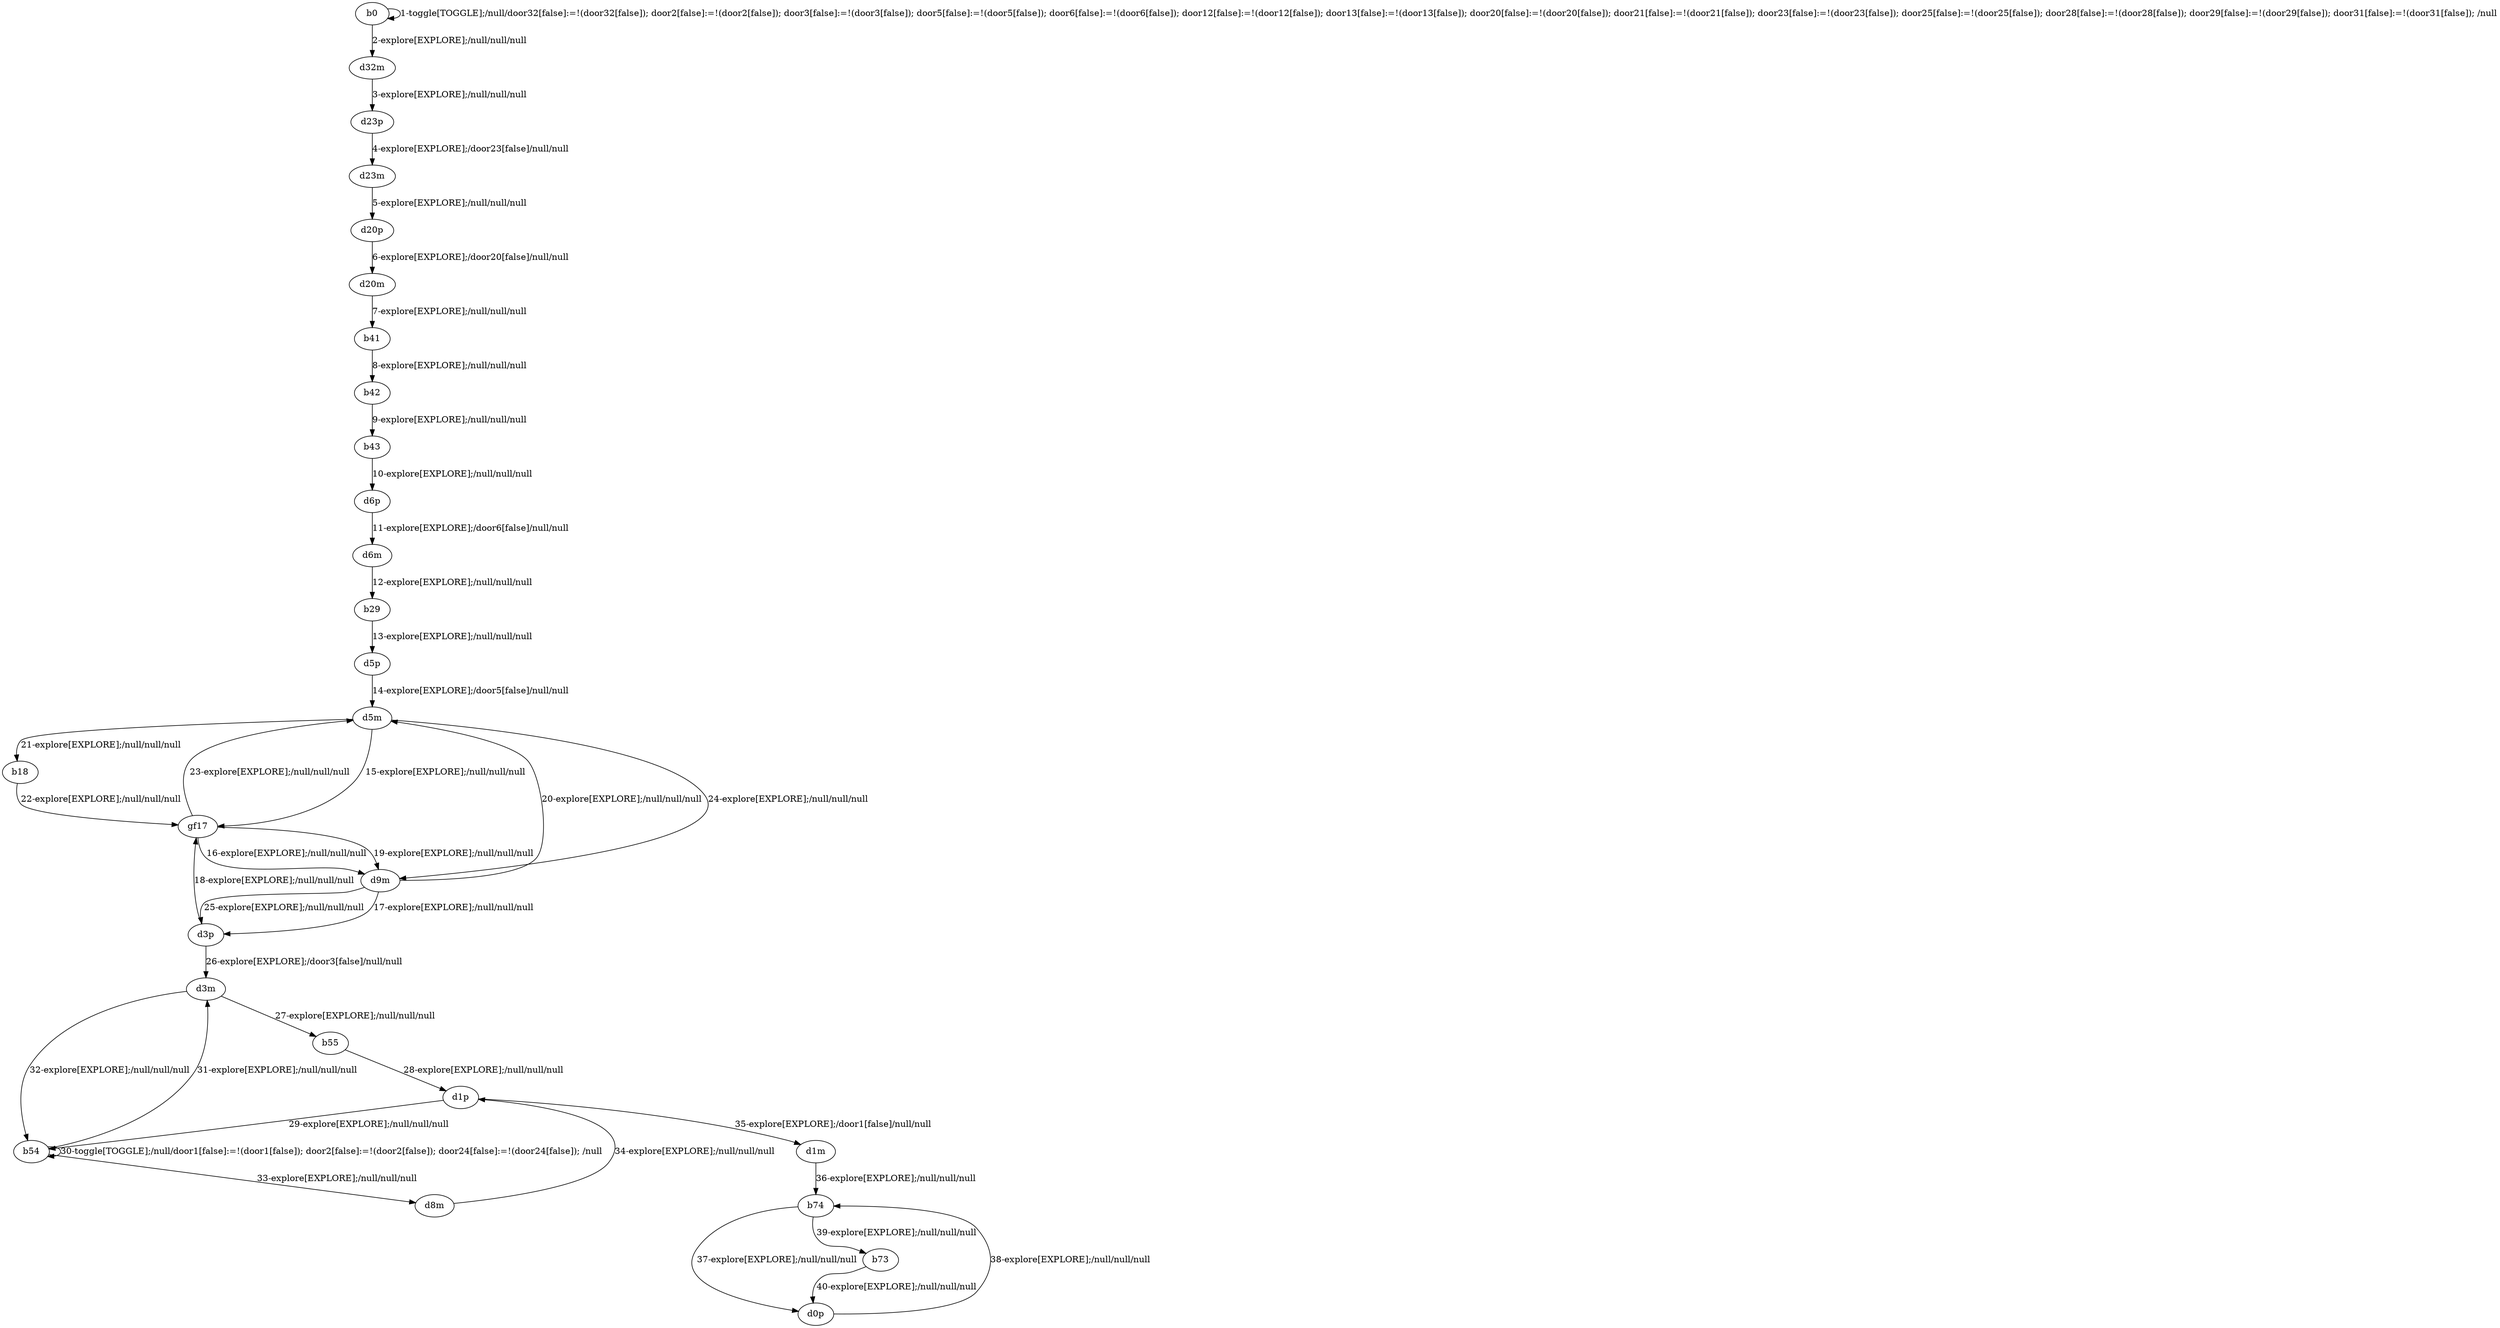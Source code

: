 # Total number of goals covered by this test: 1
# b74 --> b73

digraph g {
"b0" -> "b0" [label = "1-toggle[TOGGLE];/null/door32[false]:=!(door32[false]); door2[false]:=!(door2[false]); door3[false]:=!(door3[false]); door5[false]:=!(door5[false]); door6[false]:=!(door6[false]); door12[false]:=!(door12[false]); door13[false]:=!(door13[false]); door20[false]:=!(door20[false]); door21[false]:=!(door21[false]); door23[false]:=!(door23[false]); door25[false]:=!(door25[false]); door28[false]:=!(door28[false]); door29[false]:=!(door29[false]); door31[false]:=!(door31[false]); /null"];
"b0" -> "d32m" [label = "2-explore[EXPLORE];/null/null/null"];
"d32m" -> "d23p" [label = "3-explore[EXPLORE];/null/null/null"];
"d23p" -> "d23m" [label = "4-explore[EXPLORE];/door23[false]/null/null"];
"d23m" -> "d20p" [label = "5-explore[EXPLORE];/null/null/null"];
"d20p" -> "d20m" [label = "6-explore[EXPLORE];/door20[false]/null/null"];
"d20m" -> "b41" [label = "7-explore[EXPLORE];/null/null/null"];
"b41" -> "b42" [label = "8-explore[EXPLORE];/null/null/null"];
"b42" -> "b43" [label = "9-explore[EXPLORE];/null/null/null"];
"b43" -> "d6p" [label = "10-explore[EXPLORE];/null/null/null"];
"d6p" -> "d6m" [label = "11-explore[EXPLORE];/door6[false]/null/null"];
"d6m" -> "b29" [label = "12-explore[EXPLORE];/null/null/null"];
"b29" -> "d5p" [label = "13-explore[EXPLORE];/null/null/null"];
"d5p" -> "d5m" [label = "14-explore[EXPLORE];/door5[false]/null/null"];
"d5m" -> "gf17" [label = "15-explore[EXPLORE];/null/null/null"];
"gf17" -> "d9m" [label = "16-explore[EXPLORE];/null/null/null"];
"d9m" -> "d3p" [label = "17-explore[EXPLORE];/null/null/null"];
"d3p" -> "gf17" [label = "18-explore[EXPLORE];/null/null/null"];
"gf17" -> "d9m" [label = "19-explore[EXPLORE];/null/null/null"];
"d9m" -> "d5m" [label = "20-explore[EXPLORE];/null/null/null"];
"d5m" -> "b18" [label = "21-explore[EXPLORE];/null/null/null"];
"b18" -> "gf17" [label = "22-explore[EXPLORE];/null/null/null"];
"gf17" -> "d5m" [label = "23-explore[EXPLORE];/null/null/null"];
"d5m" -> "d9m" [label = "24-explore[EXPLORE];/null/null/null"];
"d9m" -> "d3p" [label = "25-explore[EXPLORE];/null/null/null"];
"d3p" -> "d3m" [label = "26-explore[EXPLORE];/door3[false]/null/null"];
"d3m" -> "b55" [label = "27-explore[EXPLORE];/null/null/null"];
"b55" -> "d1p" [label = "28-explore[EXPLORE];/null/null/null"];
"d1p" -> "b54" [label = "29-explore[EXPLORE];/null/null/null"];
"b54" -> "b54" [label = "30-toggle[TOGGLE];/null/door1[false]:=!(door1[false]); door2[false]:=!(door2[false]); door24[false]:=!(door24[false]); /null"];
"b54" -> "d3m" [label = "31-explore[EXPLORE];/null/null/null"];
"d3m" -> "b54" [label = "32-explore[EXPLORE];/null/null/null"];
"b54" -> "d8m" [label = "33-explore[EXPLORE];/null/null/null"];
"d8m" -> "d1p" [label = "34-explore[EXPLORE];/null/null/null"];
"d1p" -> "d1m" [label = "35-explore[EXPLORE];/door1[false]/null/null"];
"d1m" -> "b74" [label = "36-explore[EXPLORE];/null/null/null"];
"b74" -> "d0p" [label = "37-explore[EXPLORE];/null/null/null"];
"d0p" -> "b74" [label = "38-explore[EXPLORE];/null/null/null"];
"b74" -> "b73" [label = "39-explore[EXPLORE];/null/null/null"];
"b73" -> "d0p" [label = "40-explore[EXPLORE];/null/null/null"];
}
